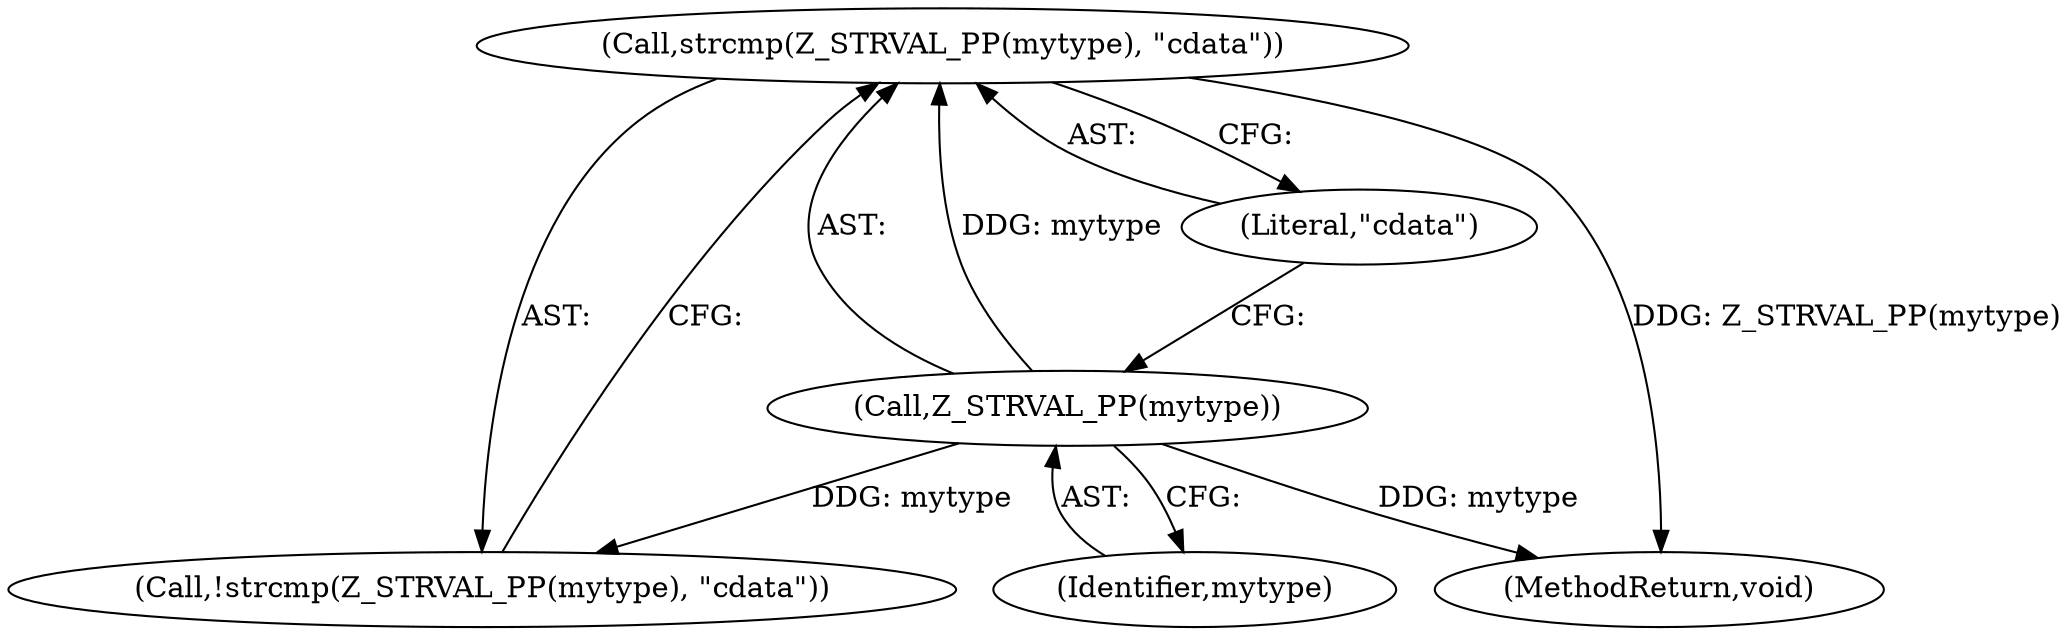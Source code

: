 digraph "0_php_dccda88f27a084bcbbb30198ace12b4e7ae961cc_4@API" {
"1000329" [label="(Call,strcmp(Z_STRVAL_PP(mytype), \"cdata\"))"];
"1000330" [label="(Call,Z_STRVAL_PP(mytype))"];
"1000332" [label="(Literal,\"cdata\")"];
"1000330" [label="(Call,Z_STRVAL_PP(mytype))"];
"1000328" [label="(Call,!strcmp(Z_STRVAL_PP(mytype), \"cdata\"))"];
"1000465" [label="(MethodReturn,void)"];
"1000329" [label="(Call,strcmp(Z_STRVAL_PP(mytype), \"cdata\"))"];
"1000331" [label="(Identifier,mytype)"];
"1000329" -> "1000328"  [label="AST: "];
"1000329" -> "1000332"  [label="CFG: "];
"1000330" -> "1000329"  [label="AST: "];
"1000332" -> "1000329"  [label="AST: "];
"1000328" -> "1000329"  [label="CFG: "];
"1000329" -> "1000465"  [label="DDG: Z_STRVAL_PP(mytype)"];
"1000330" -> "1000329"  [label="DDG: mytype"];
"1000330" -> "1000331"  [label="CFG: "];
"1000331" -> "1000330"  [label="AST: "];
"1000332" -> "1000330"  [label="CFG: "];
"1000330" -> "1000465"  [label="DDG: mytype"];
"1000330" -> "1000328"  [label="DDG: mytype"];
}
